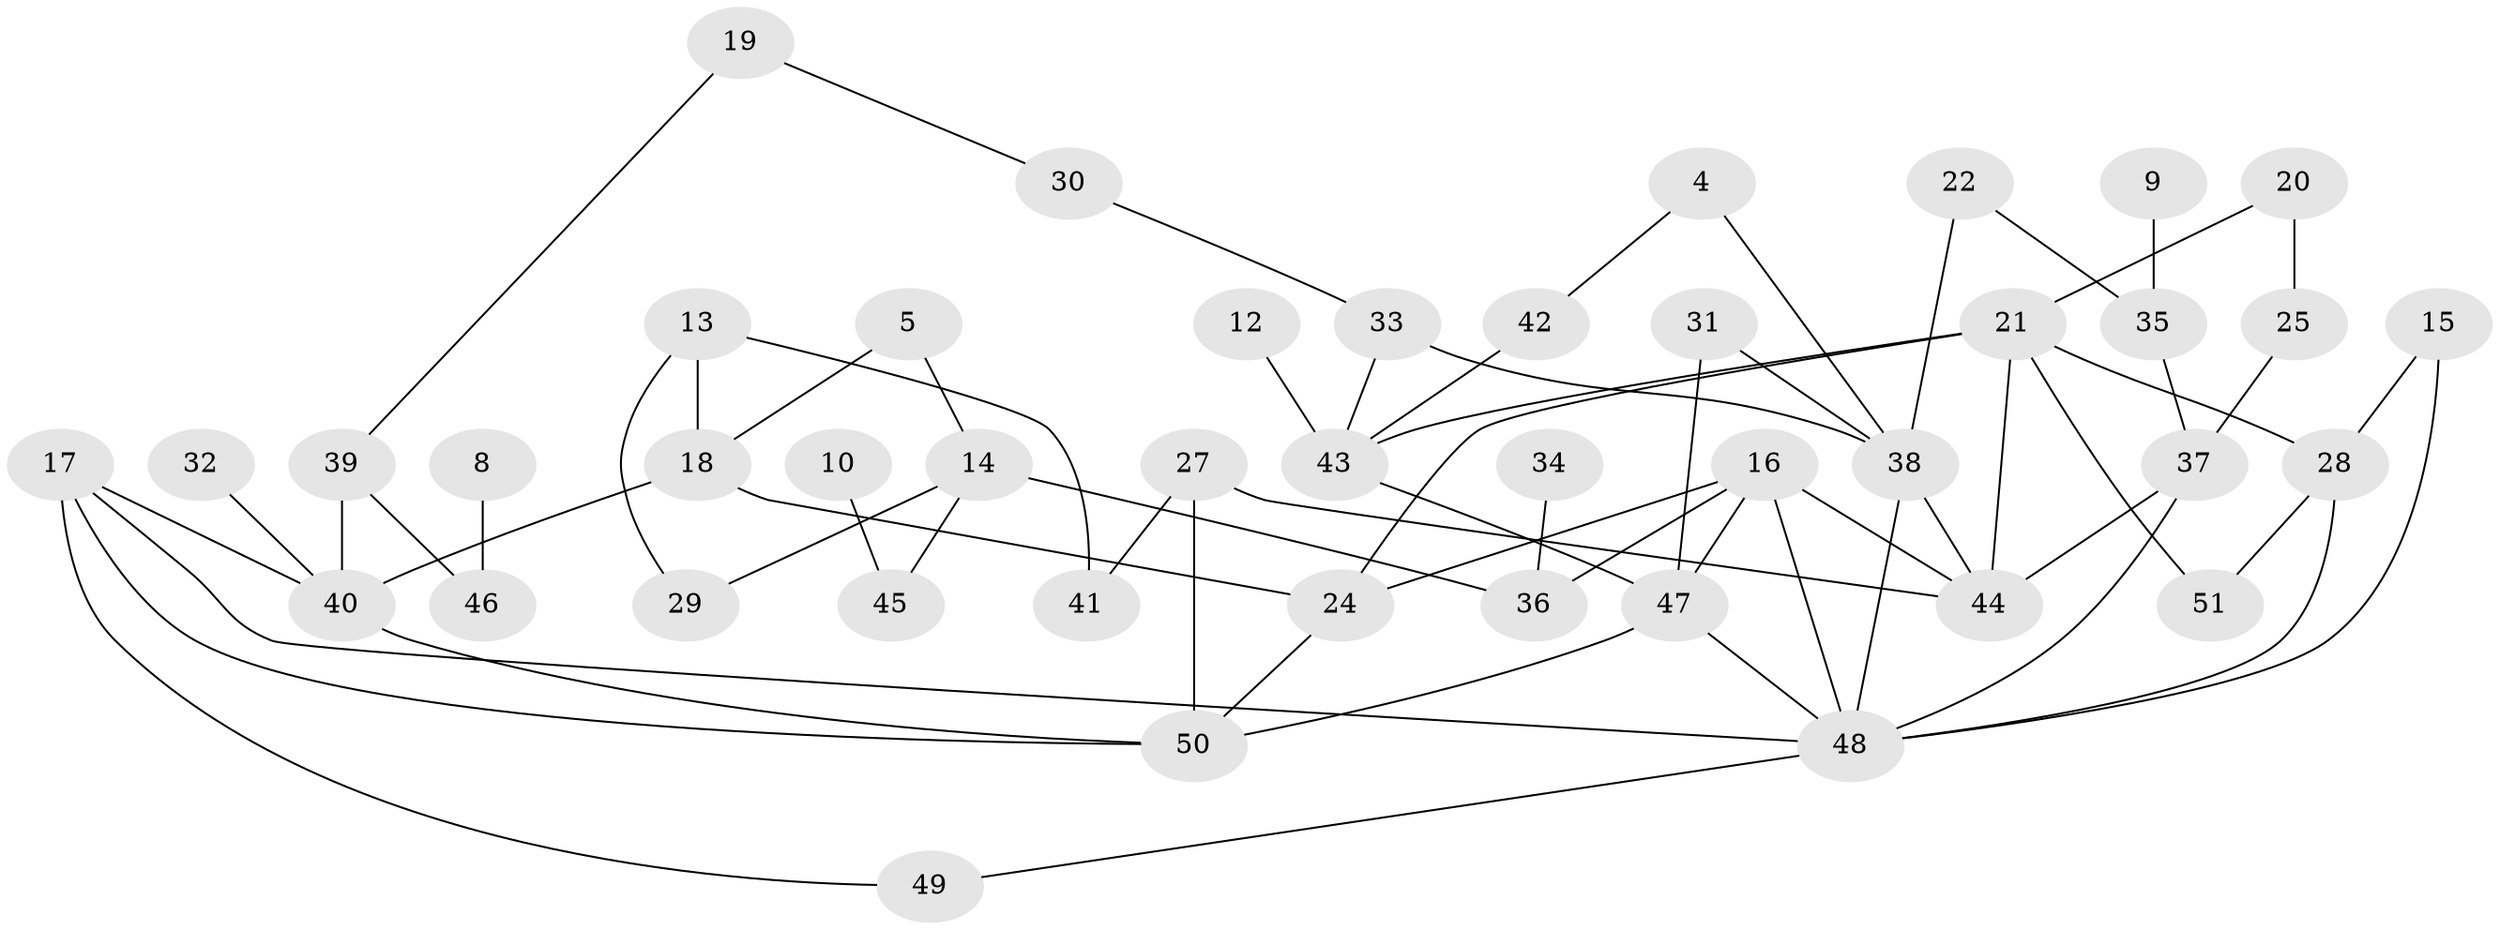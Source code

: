 // original degree distribution, {1: 0.22772277227722773, 2: 0.27722772277227725, 3: 0.2376237623762376, 0: 0.06930693069306931, 5: 0.0594059405940594, 4: 0.1188118811881188, 7: 0.009900990099009901}
// Generated by graph-tools (version 1.1) at 2025/35/03/04/25 23:35:56]
// undirected, 43 vertices, 65 edges
graph export_dot {
  node [color=gray90,style=filled];
  4;
  5;
  8;
  9;
  10;
  12;
  13;
  14;
  15;
  16;
  17;
  18;
  19;
  20;
  21;
  22;
  24;
  25;
  27;
  28;
  29;
  30;
  31;
  32;
  33;
  34;
  35;
  36;
  37;
  38;
  39;
  40;
  41;
  42;
  43;
  44;
  45;
  46;
  47;
  48;
  49;
  50;
  51;
  4 -- 38 [weight=1.0];
  4 -- 42 [weight=1.0];
  5 -- 14 [weight=1.0];
  5 -- 18 [weight=1.0];
  8 -- 46 [weight=1.0];
  9 -- 35 [weight=1.0];
  10 -- 45 [weight=1.0];
  12 -- 43 [weight=1.0];
  13 -- 18 [weight=1.0];
  13 -- 29 [weight=1.0];
  13 -- 41 [weight=1.0];
  14 -- 29 [weight=1.0];
  14 -- 36 [weight=1.0];
  14 -- 45 [weight=1.0];
  15 -- 28 [weight=1.0];
  15 -- 48 [weight=1.0];
  16 -- 24 [weight=1.0];
  16 -- 36 [weight=1.0];
  16 -- 44 [weight=1.0];
  16 -- 47 [weight=1.0];
  16 -- 48 [weight=1.0];
  17 -- 40 [weight=1.0];
  17 -- 48 [weight=1.0];
  17 -- 49 [weight=1.0];
  17 -- 50 [weight=1.0];
  18 -- 24 [weight=1.0];
  18 -- 40 [weight=1.0];
  19 -- 30 [weight=1.0];
  19 -- 39 [weight=1.0];
  20 -- 21 [weight=1.0];
  20 -- 25 [weight=2.0];
  21 -- 24 [weight=1.0];
  21 -- 28 [weight=1.0];
  21 -- 43 [weight=1.0];
  21 -- 44 [weight=1.0];
  21 -- 51 [weight=1.0];
  22 -- 35 [weight=1.0];
  22 -- 38 [weight=1.0];
  24 -- 50 [weight=1.0];
  25 -- 37 [weight=1.0];
  27 -- 41 [weight=1.0];
  27 -- 44 [weight=1.0];
  27 -- 50 [weight=1.0];
  28 -- 48 [weight=1.0];
  28 -- 51 [weight=1.0];
  30 -- 33 [weight=1.0];
  31 -- 38 [weight=1.0];
  31 -- 47 [weight=1.0];
  32 -- 40 [weight=1.0];
  33 -- 38 [weight=1.0];
  33 -- 43 [weight=1.0];
  34 -- 36 [weight=1.0];
  35 -- 37 [weight=1.0];
  37 -- 44 [weight=2.0];
  37 -- 48 [weight=1.0];
  38 -- 44 [weight=1.0];
  38 -- 48 [weight=1.0];
  39 -- 40 [weight=1.0];
  39 -- 46 [weight=1.0];
  40 -- 50 [weight=1.0];
  42 -- 43 [weight=1.0];
  43 -- 47 [weight=1.0];
  47 -- 48 [weight=1.0];
  47 -- 50 [weight=1.0];
  48 -- 49 [weight=1.0];
}
